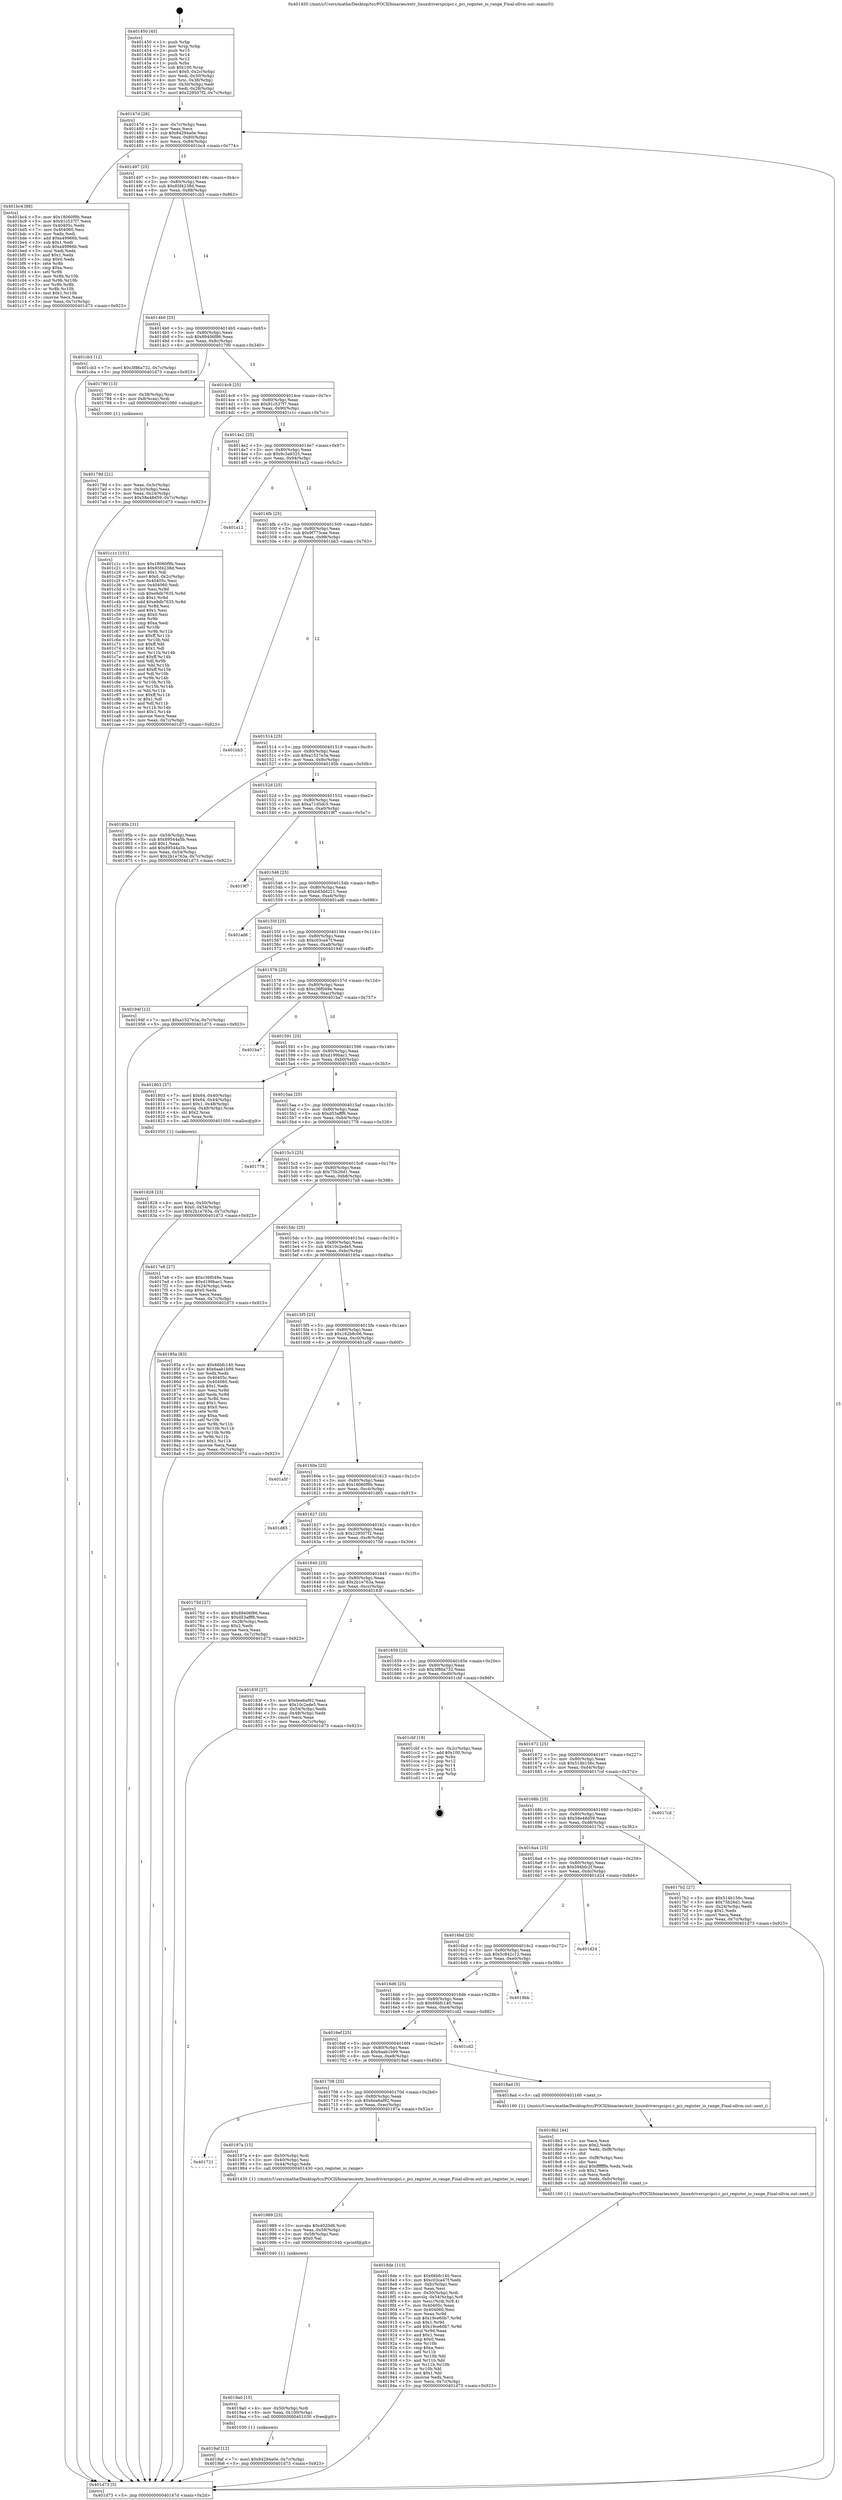 digraph "0x401450" {
  label = "0x401450 (/mnt/c/Users/mathe/Desktop/tcc/POCII/binaries/extr_linuxdriverspcipci.c_pci_register_io_range_Final-ollvm.out::main(0))"
  labelloc = "t"
  node[shape=record]

  Entry [label="",width=0.3,height=0.3,shape=circle,fillcolor=black,style=filled]
  "0x40147d" [label="{
     0x40147d [26]\l
     | [instrs]\l
     &nbsp;&nbsp;0x40147d \<+3\>: mov -0x7c(%rbp),%eax\l
     &nbsp;&nbsp;0x401480 \<+2\>: mov %eax,%ecx\l
     &nbsp;&nbsp;0x401482 \<+6\>: sub $0x84294a0e,%ecx\l
     &nbsp;&nbsp;0x401488 \<+3\>: mov %eax,-0x80(%rbp)\l
     &nbsp;&nbsp;0x40148b \<+6\>: mov %ecx,-0x84(%rbp)\l
     &nbsp;&nbsp;0x401491 \<+6\>: je 0000000000401bc4 \<main+0x774\>\l
  }"]
  "0x401bc4" [label="{
     0x401bc4 [88]\l
     | [instrs]\l
     &nbsp;&nbsp;0x401bc4 \<+5\>: mov $0x18060f9b,%eax\l
     &nbsp;&nbsp;0x401bc9 \<+5\>: mov $0x91c537f7,%ecx\l
     &nbsp;&nbsp;0x401bce \<+7\>: mov 0x40405c,%edx\l
     &nbsp;&nbsp;0x401bd5 \<+7\>: mov 0x404060,%esi\l
     &nbsp;&nbsp;0x401bdc \<+2\>: mov %edx,%edi\l
     &nbsp;&nbsp;0x401bde \<+6\>: add $0xa49966b,%edi\l
     &nbsp;&nbsp;0x401be4 \<+3\>: sub $0x1,%edi\l
     &nbsp;&nbsp;0x401be7 \<+6\>: sub $0xa49966b,%edi\l
     &nbsp;&nbsp;0x401bed \<+3\>: imul %edi,%edx\l
     &nbsp;&nbsp;0x401bf0 \<+3\>: and $0x1,%edx\l
     &nbsp;&nbsp;0x401bf3 \<+3\>: cmp $0x0,%edx\l
     &nbsp;&nbsp;0x401bf6 \<+4\>: sete %r8b\l
     &nbsp;&nbsp;0x401bfa \<+3\>: cmp $0xa,%esi\l
     &nbsp;&nbsp;0x401bfd \<+4\>: setl %r9b\l
     &nbsp;&nbsp;0x401c01 \<+3\>: mov %r8b,%r10b\l
     &nbsp;&nbsp;0x401c04 \<+3\>: and %r9b,%r10b\l
     &nbsp;&nbsp;0x401c07 \<+3\>: xor %r9b,%r8b\l
     &nbsp;&nbsp;0x401c0a \<+3\>: or %r8b,%r10b\l
     &nbsp;&nbsp;0x401c0d \<+4\>: test $0x1,%r10b\l
     &nbsp;&nbsp;0x401c11 \<+3\>: cmovne %ecx,%eax\l
     &nbsp;&nbsp;0x401c14 \<+3\>: mov %eax,-0x7c(%rbp)\l
     &nbsp;&nbsp;0x401c17 \<+5\>: jmp 0000000000401d73 \<main+0x923\>\l
  }"]
  "0x401497" [label="{
     0x401497 [25]\l
     | [instrs]\l
     &nbsp;&nbsp;0x401497 \<+5\>: jmp 000000000040149c \<main+0x4c\>\l
     &nbsp;&nbsp;0x40149c \<+3\>: mov -0x80(%rbp),%eax\l
     &nbsp;&nbsp;0x40149f \<+5\>: sub $0x85f4238d,%eax\l
     &nbsp;&nbsp;0x4014a4 \<+6\>: mov %eax,-0x88(%rbp)\l
     &nbsp;&nbsp;0x4014aa \<+6\>: je 0000000000401cb3 \<main+0x863\>\l
  }"]
  Exit [label="",width=0.3,height=0.3,shape=circle,fillcolor=black,style=filled,peripheries=2]
  "0x401cb3" [label="{
     0x401cb3 [12]\l
     | [instrs]\l
     &nbsp;&nbsp;0x401cb3 \<+7\>: movl $0x3f86a732,-0x7c(%rbp)\l
     &nbsp;&nbsp;0x401cba \<+5\>: jmp 0000000000401d73 \<main+0x923\>\l
  }"]
  "0x4014b0" [label="{
     0x4014b0 [25]\l
     | [instrs]\l
     &nbsp;&nbsp;0x4014b0 \<+5\>: jmp 00000000004014b5 \<main+0x65\>\l
     &nbsp;&nbsp;0x4014b5 \<+3\>: mov -0x80(%rbp),%eax\l
     &nbsp;&nbsp;0x4014b8 \<+5\>: sub $0x89406f86,%eax\l
     &nbsp;&nbsp;0x4014bd \<+6\>: mov %eax,-0x8c(%rbp)\l
     &nbsp;&nbsp;0x4014c3 \<+6\>: je 0000000000401790 \<main+0x340\>\l
  }"]
  "0x4019af" [label="{
     0x4019af [12]\l
     | [instrs]\l
     &nbsp;&nbsp;0x4019af \<+7\>: movl $0x84294a0e,-0x7c(%rbp)\l
     &nbsp;&nbsp;0x4019b6 \<+5\>: jmp 0000000000401d73 \<main+0x923\>\l
  }"]
  "0x401790" [label="{
     0x401790 [13]\l
     | [instrs]\l
     &nbsp;&nbsp;0x401790 \<+4\>: mov -0x38(%rbp),%rax\l
     &nbsp;&nbsp;0x401794 \<+4\>: mov 0x8(%rax),%rdi\l
     &nbsp;&nbsp;0x401798 \<+5\>: call 0000000000401060 \<atoi@plt\>\l
     | [calls]\l
     &nbsp;&nbsp;0x401060 \{1\} (unknown)\l
  }"]
  "0x4014c9" [label="{
     0x4014c9 [25]\l
     | [instrs]\l
     &nbsp;&nbsp;0x4014c9 \<+5\>: jmp 00000000004014ce \<main+0x7e\>\l
     &nbsp;&nbsp;0x4014ce \<+3\>: mov -0x80(%rbp),%eax\l
     &nbsp;&nbsp;0x4014d1 \<+5\>: sub $0x91c537f7,%eax\l
     &nbsp;&nbsp;0x4014d6 \<+6\>: mov %eax,-0x90(%rbp)\l
     &nbsp;&nbsp;0x4014dc \<+6\>: je 0000000000401c1c \<main+0x7cc\>\l
  }"]
  "0x4019a0" [label="{
     0x4019a0 [15]\l
     | [instrs]\l
     &nbsp;&nbsp;0x4019a0 \<+4\>: mov -0x50(%rbp),%rdi\l
     &nbsp;&nbsp;0x4019a4 \<+6\>: mov %eax,-0x100(%rbp)\l
     &nbsp;&nbsp;0x4019aa \<+5\>: call 0000000000401030 \<free@plt\>\l
     | [calls]\l
     &nbsp;&nbsp;0x401030 \{1\} (unknown)\l
  }"]
  "0x401c1c" [label="{
     0x401c1c [151]\l
     | [instrs]\l
     &nbsp;&nbsp;0x401c1c \<+5\>: mov $0x18060f9b,%eax\l
     &nbsp;&nbsp;0x401c21 \<+5\>: mov $0x85f4238d,%ecx\l
     &nbsp;&nbsp;0x401c26 \<+2\>: mov $0x1,%dl\l
     &nbsp;&nbsp;0x401c28 \<+7\>: movl $0x0,-0x2c(%rbp)\l
     &nbsp;&nbsp;0x401c2f \<+7\>: mov 0x40405c,%esi\l
     &nbsp;&nbsp;0x401c36 \<+7\>: mov 0x404060,%edi\l
     &nbsp;&nbsp;0x401c3d \<+3\>: mov %esi,%r8d\l
     &nbsp;&nbsp;0x401c40 \<+7\>: sub $0xe9db7635,%r8d\l
     &nbsp;&nbsp;0x401c47 \<+4\>: sub $0x1,%r8d\l
     &nbsp;&nbsp;0x401c4b \<+7\>: add $0xe9db7635,%r8d\l
     &nbsp;&nbsp;0x401c52 \<+4\>: imul %r8d,%esi\l
     &nbsp;&nbsp;0x401c56 \<+3\>: and $0x1,%esi\l
     &nbsp;&nbsp;0x401c59 \<+3\>: cmp $0x0,%esi\l
     &nbsp;&nbsp;0x401c5c \<+4\>: sete %r9b\l
     &nbsp;&nbsp;0x401c60 \<+3\>: cmp $0xa,%edi\l
     &nbsp;&nbsp;0x401c63 \<+4\>: setl %r10b\l
     &nbsp;&nbsp;0x401c67 \<+3\>: mov %r9b,%r11b\l
     &nbsp;&nbsp;0x401c6a \<+4\>: xor $0xff,%r11b\l
     &nbsp;&nbsp;0x401c6e \<+3\>: mov %r10b,%bl\l
     &nbsp;&nbsp;0x401c71 \<+3\>: xor $0xff,%bl\l
     &nbsp;&nbsp;0x401c74 \<+3\>: xor $0x1,%dl\l
     &nbsp;&nbsp;0x401c77 \<+3\>: mov %r11b,%r14b\l
     &nbsp;&nbsp;0x401c7a \<+4\>: and $0xff,%r14b\l
     &nbsp;&nbsp;0x401c7e \<+3\>: and %dl,%r9b\l
     &nbsp;&nbsp;0x401c81 \<+3\>: mov %bl,%r15b\l
     &nbsp;&nbsp;0x401c84 \<+4\>: and $0xff,%r15b\l
     &nbsp;&nbsp;0x401c88 \<+3\>: and %dl,%r10b\l
     &nbsp;&nbsp;0x401c8b \<+3\>: or %r9b,%r14b\l
     &nbsp;&nbsp;0x401c8e \<+3\>: or %r10b,%r15b\l
     &nbsp;&nbsp;0x401c91 \<+3\>: xor %r15b,%r14b\l
     &nbsp;&nbsp;0x401c94 \<+3\>: or %bl,%r11b\l
     &nbsp;&nbsp;0x401c97 \<+4\>: xor $0xff,%r11b\l
     &nbsp;&nbsp;0x401c9b \<+3\>: or $0x1,%dl\l
     &nbsp;&nbsp;0x401c9e \<+3\>: and %dl,%r11b\l
     &nbsp;&nbsp;0x401ca1 \<+3\>: or %r11b,%r14b\l
     &nbsp;&nbsp;0x401ca4 \<+4\>: test $0x1,%r14b\l
     &nbsp;&nbsp;0x401ca8 \<+3\>: cmovne %ecx,%eax\l
     &nbsp;&nbsp;0x401cab \<+3\>: mov %eax,-0x7c(%rbp)\l
     &nbsp;&nbsp;0x401cae \<+5\>: jmp 0000000000401d73 \<main+0x923\>\l
  }"]
  "0x4014e2" [label="{
     0x4014e2 [25]\l
     | [instrs]\l
     &nbsp;&nbsp;0x4014e2 \<+5\>: jmp 00000000004014e7 \<main+0x97\>\l
     &nbsp;&nbsp;0x4014e7 \<+3\>: mov -0x80(%rbp),%eax\l
     &nbsp;&nbsp;0x4014ea \<+5\>: sub $0x9c3a9325,%eax\l
     &nbsp;&nbsp;0x4014ef \<+6\>: mov %eax,-0x94(%rbp)\l
     &nbsp;&nbsp;0x4014f5 \<+6\>: je 0000000000401a12 \<main+0x5c2\>\l
  }"]
  "0x401989" [label="{
     0x401989 [23]\l
     | [instrs]\l
     &nbsp;&nbsp;0x401989 \<+10\>: movabs $0x4020d6,%rdi\l
     &nbsp;&nbsp;0x401993 \<+3\>: mov %eax,-0x58(%rbp)\l
     &nbsp;&nbsp;0x401996 \<+3\>: mov -0x58(%rbp),%esi\l
     &nbsp;&nbsp;0x401999 \<+2\>: mov $0x0,%al\l
     &nbsp;&nbsp;0x40199b \<+5\>: call 0000000000401040 \<printf@plt\>\l
     | [calls]\l
     &nbsp;&nbsp;0x401040 \{1\} (unknown)\l
  }"]
  "0x401a12" [label="{
     0x401a12\l
  }", style=dashed]
  "0x4014fb" [label="{
     0x4014fb [25]\l
     | [instrs]\l
     &nbsp;&nbsp;0x4014fb \<+5\>: jmp 0000000000401500 \<main+0xb0\>\l
     &nbsp;&nbsp;0x401500 \<+3\>: mov -0x80(%rbp),%eax\l
     &nbsp;&nbsp;0x401503 \<+5\>: sub $0x9f773cae,%eax\l
     &nbsp;&nbsp;0x401508 \<+6\>: mov %eax,-0x98(%rbp)\l
     &nbsp;&nbsp;0x40150e \<+6\>: je 0000000000401bb3 \<main+0x763\>\l
  }"]
  "0x401721" [label="{
     0x401721\l
  }", style=dashed]
  "0x401bb3" [label="{
     0x401bb3\l
  }", style=dashed]
  "0x401514" [label="{
     0x401514 [25]\l
     | [instrs]\l
     &nbsp;&nbsp;0x401514 \<+5\>: jmp 0000000000401519 \<main+0xc9\>\l
     &nbsp;&nbsp;0x401519 \<+3\>: mov -0x80(%rbp),%eax\l
     &nbsp;&nbsp;0x40151c \<+5\>: sub $0xa1527e3a,%eax\l
     &nbsp;&nbsp;0x401521 \<+6\>: mov %eax,-0x9c(%rbp)\l
     &nbsp;&nbsp;0x401527 \<+6\>: je 000000000040195b \<main+0x50b\>\l
  }"]
  "0x40197a" [label="{
     0x40197a [15]\l
     | [instrs]\l
     &nbsp;&nbsp;0x40197a \<+4\>: mov -0x50(%rbp),%rdi\l
     &nbsp;&nbsp;0x40197e \<+3\>: mov -0x40(%rbp),%esi\l
     &nbsp;&nbsp;0x401981 \<+3\>: mov -0x44(%rbp),%edx\l
     &nbsp;&nbsp;0x401984 \<+5\>: call 0000000000401430 \<pci_register_io_range\>\l
     | [calls]\l
     &nbsp;&nbsp;0x401430 \{1\} (/mnt/c/Users/mathe/Desktop/tcc/POCII/binaries/extr_linuxdriverspcipci.c_pci_register_io_range_Final-ollvm.out::pci_register_io_range)\l
  }"]
  "0x40195b" [label="{
     0x40195b [31]\l
     | [instrs]\l
     &nbsp;&nbsp;0x40195b \<+3\>: mov -0x54(%rbp),%eax\l
     &nbsp;&nbsp;0x40195e \<+5\>: sub $0x89544a5b,%eax\l
     &nbsp;&nbsp;0x401963 \<+3\>: add $0x1,%eax\l
     &nbsp;&nbsp;0x401966 \<+5\>: add $0x89544a5b,%eax\l
     &nbsp;&nbsp;0x40196b \<+3\>: mov %eax,-0x54(%rbp)\l
     &nbsp;&nbsp;0x40196e \<+7\>: movl $0x2b1e763a,-0x7c(%rbp)\l
     &nbsp;&nbsp;0x401975 \<+5\>: jmp 0000000000401d73 \<main+0x923\>\l
  }"]
  "0x40152d" [label="{
     0x40152d [25]\l
     | [instrs]\l
     &nbsp;&nbsp;0x40152d \<+5\>: jmp 0000000000401532 \<main+0xe2\>\l
     &nbsp;&nbsp;0x401532 \<+3\>: mov -0x80(%rbp),%eax\l
     &nbsp;&nbsp;0x401535 \<+5\>: sub $0xa71d5dc5,%eax\l
     &nbsp;&nbsp;0x40153a \<+6\>: mov %eax,-0xa0(%rbp)\l
     &nbsp;&nbsp;0x401540 \<+6\>: je 00000000004019f7 \<main+0x5a7\>\l
  }"]
  "0x4018de" [label="{
     0x4018de [113]\l
     | [instrs]\l
     &nbsp;&nbsp;0x4018de \<+5\>: mov $0x66bfc140,%ecx\l
     &nbsp;&nbsp;0x4018e3 \<+5\>: mov $0xc03ca47f,%edx\l
     &nbsp;&nbsp;0x4018e8 \<+6\>: mov -0xfc(%rbp),%esi\l
     &nbsp;&nbsp;0x4018ee \<+3\>: imul %eax,%esi\l
     &nbsp;&nbsp;0x4018f1 \<+4\>: mov -0x50(%rbp),%rdi\l
     &nbsp;&nbsp;0x4018f5 \<+4\>: movslq -0x54(%rbp),%r8\l
     &nbsp;&nbsp;0x4018f9 \<+4\>: mov %esi,(%rdi,%r8,4)\l
     &nbsp;&nbsp;0x4018fd \<+7\>: mov 0x40405c,%eax\l
     &nbsp;&nbsp;0x401904 \<+7\>: mov 0x404060,%esi\l
     &nbsp;&nbsp;0x40190b \<+3\>: mov %eax,%r9d\l
     &nbsp;&nbsp;0x40190e \<+7\>: sub $0x19ce60b7,%r9d\l
     &nbsp;&nbsp;0x401915 \<+4\>: sub $0x1,%r9d\l
     &nbsp;&nbsp;0x401919 \<+7\>: add $0x19ce60b7,%r9d\l
     &nbsp;&nbsp;0x401920 \<+4\>: imul %r9d,%eax\l
     &nbsp;&nbsp;0x401924 \<+3\>: and $0x1,%eax\l
     &nbsp;&nbsp;0x401927 \<+3\>: cmp $0x0,%eax\l
     &nbsp;&nbsp;0x40192a \<+4\>: sete %r10b\l
     &nbsp;&nbsp;0x40192e \<+3\>: cmp $0xa,%esi\l
     &nbsp;&nbsp;0x401931 \<+4\>: setl %r11b\l
     &nbsp;&nbsp;0x401935 \<+3\>: mov %r10b,%bl\l
     &nbsp;&nbsp;0x401938 \<+3\>: and %r11b,%bl\l
     &nbsp;&nbsp;0x40193b \<+3\>: xor %r11b,%r10b\l
     &nbsp;&nbsp;0x40193e \<+3\>: or %r10b,%bl\l
     &nbsp;&nbsp;0x401941 \<+3\>: test $0x1,%bl\l
     &nbsp;&nbsp;0x401944 \<+3\>: cmovne %edx,%ecx\l
     &nbsp;&nbsp;0x401947 \<+3\>: mov %ecx,-0x7c(%rbp)\l
     &nbsp;&nbsp;0x40194a \<+5\>: jmp 0000000000401d73 \<main+0x923\>\l
  }"]
  "0x4019f7" [label="{
     0x4019f7\l
  }", style=dashed]
  "0x401546" [label="{
     0x401546 [25]\l
     | [instrs]\l
     &nbsp;&nbsp;0x401546 \<+5\>: jmp 000000000040154b \<main+0xfb\>\l
     &nbsp;&nbsp;0x40154b \<+3\>: mov -0x80(%rbp),%eax\l
     &nbsp;&nbsp;0x40154e \<+5\>: sub $0xbd3dd221,%eax\l
     &nbsp;&nbsp;0x401553 \<+6\>: mov %eax,-0xa4(%rbp)\l
     &nbsp;&nbsp;0x401559 \<+6\>: je 0000000000401ad6 \<main+0x686\>\l
  }"]
  "0x4018b2" [label="{
     0x4018b2 [44]\l
     | [instrs]\l
     &nbsp;&nbsp;0x4018b2 \<+2\>: xor %ecx,%ecx\l
     &nbsp;&nbsp;0x4018b4 \<+5\>: mov $0x2,%edx\l
     &nbsp;&nbsp;0x4018b9 \<+6\>: mov %edx,-0xf8(%rbp)\l
     &nbsp;&nbsp;0x4018bf \<+1\>: cltd\l
     &nbsp;&nbsp;0x4018c0 \<+6\>: mov -0xf8(%rbp),%esi\l
     &nbsp;&nbsp;0x4018c6 \<+2\>: idiv %esi\l
     &nbsp;&nbsp;0x4018c8 \<+6\>: imul $0xfffffffe,%edx,%edx\l
     &nbsp;&nbsp;0x4018ce \<+3\>: sub $0x1,%ecx\l
     &nbsp;&nbsp;0x4018d1 \<+2\>: sub %ecx,%edx\l
     &nbsp;&nbsp;0x4018d3 \<+6\>: mov %edx,-0xfc(%rbp)\l
     &nbsp;&nbsp;0x4018d9 \<+5\>: call 0000000000401160 \<next_i\>\l
     | [calls]\l
     &nbsp;&nbsp;0x401160 \{1\} (/mnt/c/Users/mathe/Desktop/tcc/POCII/binaries/extr_linuxdriverspcipci.c_pci_register_io_range_Final-ollvm.out::next_i)\l
  }"]
  "0x401ad6" [label="{
     0x401ad6\l
  }", style=dashed]
  "0x40155f" [label="{
     0x40155f [25]\l
     | [instrs]\l
     &nbsp;&nbsp;0x40155f \<+5\>: jmp 0000000000401564 \<main+0x114\>\l
     &nbsp;&nbsp;0x401564 \<+3\>: mov -0x80(%rbp),%eax\l
     &nbsp;&nbsp;0x401567 \<+5\>: sub $0xc03ca47f,%eax\l
     &nbsp;&nbsp;0x40156c \<+6\>: mov %eax,-0xa8(%rbp)\l
     &nbsp;&nbsp;0x401572 \<+6\>: je 000000000040194f \<main+0x4ff\>\l
  }"]
  "0x401708" [label="{
     0x401708 [25]\l
     | [instrs]\l
     &nbsp;&nbsp;0x401708 \<+5\>: jmp 000000000040170d \<main+0x2bd\>\l
     &nbsp;&nbsp;0x40170d \<+3\>: mov -0x80(%rbp),%eax\l
     &nbsp;&nbsp;0x401710 \<+5\>: sub $0x6ea6af92,%eax\l
     &nbsp;&nbsp;0x401715 \<+6\>: mov %eax,-0xec(%rbp)\l
     &nbsp;&nbsp;0x40171b \<+6\>: je 000000000040197a \<main+0x52a\>\l
  }"]
  "0x40194f" [label="{
     0x40194f [12]\l
     | [instrs]\l
     &nbsp;&nbsp;0x40194f \<+7\>: movl $0xa1527e3a,-0x7c(%rbp)\l
     &nbsp;&nbsp;0x401956 \<+5\>: jmp 0000000000401d73 \<main+0x923\>\l
  }"]
  "0x401578" [label="{
     0x401578 [25]\l
     | [instrs]\l
     &nbsp;&nbsp;0x401578 \<+5\>: jmp 000000000040157d \<main+0x12d\>\l
     &nbsp;&nbsp;0x40157d \<+3\>: mov -0x80(%rbp),%eax\l
     &nbsp;&nbsp;0x401580 \<+5\>: sub $0xc36f049e,%eax\l
     &nbsp;&nbsp;0x401585 \<+6\>: mov %eax,-0xac(%rbp)\l
     &nbsp;&nbsp;0x40158b \<+6\>: je 0000000000401ba7 \<main+0x757\>\l
  }"]
  "0x4018ad" [label="{
     0x4018ad [5]\l
     | [instrs]\l
     &nbsp;&nbsp;0x4018ad \<+5\>: call 0000000000401160 \<next_i\>\l
     | [calls]\l
     &nbsp;&nbsp;0x401160 \{1\} (/mnt/c/Users/mathe/Desktop/tcc/POCII/binaries/extr_linuxdriverspcipci.c_pci_register_io_range_Final-ollvm.out::next_i)\l
  }"]
  "0x401ba7" [label="{
     0x401ba7\l
  }", style=dashed]
  "0x401591" [label="{
     0x401591 [25]\l
     | [instrs]\l
     &nbsp;&nbsp;0x401591 \<+5\>: jmp 0000000000401596 \<main+0x146\>\l
     &nbsp;&nbsp;0x401596 \<+3\>: mov -0x80(%rbp),%eax\l
     &nbsp;&nbsp;0x401599 \<+5\>: sub $0xd199bac1,%eax\l
     &nbsp;&nbsp;0x40159e \<+6\>: mov %eax,-0xb0(%rbp)\l
     &nbsp;&nbsp;0x4015a4 \<+6\>: je 0000000000401803 \<main+0x3b3\>\l
  }"]
  "0x4016ef" [label="{
     0x4016ef [25]\l
     | [instrs]\l
     &nbsp;&nbsp;0x4016ef \<+5\>: jmp 00000000004016f4 \<main+0x2a4\>\l
     &nbsp;&nbsp;0x4016f4 \<+3\>: mov -0x80(%rbp),%eax\l
     &nbsp;&nbsp;0x4016f7 \<+5\>: sub $0x6aab1b99,%eax\l
     &nbsp;&nbsp;0x4016fc \<+6\>: mov %eax,-0xe8(%rbp)\l
     &nbsp;&nbsp;0x401702 \<+6\>: je 00000000004018ad \<main+0x45d\>\l
  }"]
  "0x401803" [label="{
     0x401803 [37]\l
     | [instrs]\l
     &nbsp;&nbsp;0x401803 \<+7\>: movl $0x64,-0x40(%rbp)\l
     &nbsp;&nbsp;0x40180a \<+7\>: movl $0x64,-0x44(%rbp)\l
     &nbsp;&nbsp;0x401811 \<+7\>: movl $0x1,-0x48(%rbp)\l
     &nbsp;&nbsp;0x401818 \<+4\>: movslq -0x48(%rbp),%rax\l
     &nbsp;&nbsp;0x40181c \<+4\>: shl $0x2,%rax\l
     &nbsp;&nbsp;0x401820 \<+3\>: mov %rax,%rdi\l
     &nbsp;&nbsp;0x401823 \<+5\>: call 0000000000401050 \<malloc@plt\>\l
     | [calls]\l
     &nbsp;&nbsp;0x401050 \{1\} (unknown)\l
  }"]
  "0x4015aa" [label="{
     0x4015aa [25]\l
     | [instrs]\l
     &nbsp;&nbsp;0x4015aa \<+5\>: jmp 00000000004015af \<main+0x15f\>\l
     &nbsp;&nbsp;0x4015af \<+3\>: mov -0x80(%rbp),%eax\l
     &nbsp;&nbsp;0x4015b2 \<+5\>: sub $0xd53afff6,%eax\l
     &nbsp;&nbsp;0x4015b7 \<+6\>: mov %eax,-0xb4(%rbp)\l
     &nbsp;&nbsp;0x4015bd \<+6\>: je 0000000000401778 \<main+0x328\>\l
  }"]
  "0x401cd2" [label="{
     0x401cd2\l
  }", style=dashed]
  "0x401778" [label="{
     0x401778\l
  }", style=dashed]
  "0x4015c3" [label="{
     0x4015c3 [25]\l
     | [instrs]\l
     &nbsp;&nbsp;0x4015c3 \<+5\>: jmp 00000000004015c8 \<main+0x178\>\l
     &nbsp;&nbsp;0x4015c8 \<+3\>: mov -0x80(%rbp),%eax\l
     &nbsp;&nbsp;0x4015cb \<+5\>: sub $0x75b26d1,%eax\l
     &nbsp;&nbsp;0x4015d0 \<+6\>: mov %eax,-0xb8(%rbp)\l
     &nbsp;&nbsp;0x4015d6 \<+6\>: je 00000000004017e8 \<main+0x398\>\l
  }"]
  "0x4016d6" [label="{
     0x4016d6 [25]\l
     | [instrs]\l
     &nbsp;&nbsp;0x4016d6 \<+5\>: jmp 00000000004016db \<main+0x28b\>\l
     &nbsp;&nbsp;0x4016db \<+3\>: mov -0x80(%rbp),%eax\l
     &nbsp;&nbsp;0x4016de \<+5\>: sub $0x66bfc140,%eax\l
     &nbsp;&nbsp;0x4016e3 \<+6\>: mov %eax,-0xe4(%rbp)\l
     &nbsp;&nbsp;0x4016e9 \<+6\>: je 0000000000401cd2 \<main+0x882\>\l
  }"]
  "0x4017e8" [label="{
     0x4017e8 [27]\l
     | [instrs]\l
     &nbsp;&nbsp;0x4017e8 \<+5\>: mov $0xc36f049e,%eax\l
     &nbsp;&nbsp;0x4017ed \<+5\>: mov $0xd199bac1,%ecx\l
     &nbsp;&nbsp;0x4017f2 \<+3\>: mov -0x24(%rbp),%edx\l
     &nbsp;&nbsp;0x4017f5 \<+3\>: cmp $0x0,%edx\l
     &nbsp;&nbsp;0x4017f8 \<+3\>: cmove %ecx,%eax\l
     &nbsp;&nbsp;0x4017fb \<+3\>: mov %eax,-0x7c(%rbp)\l
     &nbsp;&nbsp;0x4017fe \<+5\>: jmp 0000000000401d73 \<main+0x923\>\l
  }"]
  "0x4015dc" [label="{
     0x4015dc [25]\l
     | [instrs]\l
     &nbsp;&nbsp;0x4015dc \<+5\>: jmp 00000000004015e1 \<main+0x191\>\l
     &nbsp;&nbsp;0x4015e1 \<+3\>: mov -0x80(%rbp),%eax\l
     &nbsp;&nbsp;0x4015e4 \<+5\>: sub $0x10c2ede5,%eax\l
     &nbsp;&nbsp;0x4015e9 \<+6\>: mov %eax,-0xbc(%rbp)\l
     &nbsp;&nbsp;0x4015ef \<+6\>: je 000000000040185a \<main+0x40a\>\l
  }"]
  "0x4019bb" [label="{
     0x4019bb\l
  }", style=dashed]
  "0x40185a" [label="{
     0x40185a [83]\l
     | [instrs]\l
     &nbsp;&nbsp;0x40185a \<+5\>: mov $0x66bfc140,%eax\l
     &nbsp;&nbsp;0x40185f \<+5\>: mov $0x6aab1b99,%ecx\l
     &nbsp;&nbsp;0x401864 \<+2\>: xor %edx,%edx\l
     &nbsp;&nbsp;0x401866 \<+7\>: mov 0x40405c,%esi\l
     &nbsp;&nbsp;0x40186d \<+7\>: mov 0x404060,%edi\l
     &nbsp;&nbsp;0x401874 \<+3\>: sub $0x1,%edx\l
     &nbsp;&nbsp;0x401877 \<+3\>: mov %esi,%r8d\l
     &nbsp;&nbsp;0x40187a \<+3\>: add %edx,%r8d\l
     &nbsp;&nbsp;0x40187d \<+4\>: imul %r8d,%esi\l
     &nbsp;&nbsp;0x401881 \<+3\>: and $0x1,%esi\l
     &nbsp;&nbsp;0x401884 \<+3\>: cmp $0x0,%esi\l
     &nbsp;&nbsp;0x401887 \<+4\>: sete %r9b\l
     &nbsp;&nbsp;0x40188b \<+3\>: cmp $0xa,%edi\l
     &nbsp;&nbsp;0x40188e \<+4\>: setl %r10b\l
     &nbsp;&nbsp;0x401892 \<+3\>: mov %r9b,%r11b\l
     &nbsp;&nbsp;0x401895 \<+3\>: and %r10b,%r11b\l
     &nbsp;&nbsp;0x401898 \<+3\>: xor %r10b,%r9b\l
     &nbsp;&nbsp;0x40189b \<+3\>: or %r9b,%r11b\l
     &nbsp;&nbsp;0x40189e \<+4\>: test $0x1,%r11b\l
     &nbsp;&nbsp;0x4018a2 \<+3\>: cmovne %ecx,%eax\l
     &nbsp;&nbsp;0x4018a5 \<+3\>: mov %eax,-0x7c(%rbp)\l
     &nbsp;&nbsp;0x4018a8 \<+5\>: jmp 0000000000401d73 \<main+0x923\>\l
  }"]
  "0x4015f5" [label="{
     0x4015f5 [25]\l
     | [instrs]\l
     &nbsp;&nbsp;0x4015f5 \<+5\>: jmp 00000000004015fa \<main+0x1aa\>\l
     &nbsp;&nbsp;0x4015fa \<+3\>: mov -0x80(%rbp),%eax\l
     &nbsp;&nbsp;0x4015fd \<+5\>: sub $0x162b8c06,%eax\l
     &nbsp;&nbsp;0x401602 \<+6\>: mov %eax,-0xc0(%rbp)\l
     &nbsp;&nbsp;0x401608 \<+6\>: je 0000000000401a5f \<main+0x60f\>\l
  }"]
  "0x4016bd" [label="{
     0x4016bd [25]\l
     | [instrs]\l
     &nbsp;&nbsp;0x4016bd \<+5\>: jmp 00000000004016c2 \<main+0x272\>\l
     &nbsp;&nbsp;0x4016c2 \<+3\>: mov -0x80(%rbp),%eax\l
     &nbsp;&nbsp;0x4016c5 \<+5\>: sub $0x5c842c12,%eax\l
     &nbsp;&nbsp;0x4016ca \<+6\>: mov %eax,-0xe0(%rbp)\l
     &nbsp;&nbsp;0x4016d0 \<+6\>: je 00000000004019bb \<main+0x56b\>\l
  }"]
  "0x401a5f" [label="{
     0x401a5f\l
  }", style=dashed]
  "0x40160e" [label="{
     0x40160e [25]\l
     | [instrs]\l
     &nbsp;&nbsp;0x40160e \<+5\>: jmp 0000000000401613 \<main+0x1c3\>\l
     &nbsp;&nbsp;0x401613 \<+3\>: mov -0x80(%rbp),%eax\l
     &nbsp;&nbsp;0x401616 \<+5\>: sub $0x18060f9b,%eax\l
     &nbsp;&nbsp;0x40161b \<+6\>: mov %eax,-0xc4(%rbp)\l
     &nbsp;&nbsp;0x401621 \<+6\>: je 0000000000401d65 \<main+0x915\>\l
  }"]
  "0x401d24" [label="{
     0x401d24\l
  }", style=dashed]
  "0x401d65" [label="{
     0x401d65\l
  }", style=dashed]
  "0x401627" [label="{
     0x401627 [25]\l
     | [instrs]\l
     &nbsp;&nbsp;0x401627 \<+5\>: jmp 000000000040162c \<main+0x1dc\>\l
     &nbsp;&nbsp;0x40162c \<+3\>: mov -0x80(%rbp),%eax\l
     &nbsp;&nbsp;0x40162f \<+5\>: sub $0x229507f2,%eax\l
     &nbsp;&nbsp;0x401634 \<+6\>: mov %eax,-0xc8(%rbp)\l
     &nbsp;&nbsp;0x40163a \<+6\>: je 000000000040175d \<main+0x30d\>\l
  }"]
  "0x401828" [label="{
     0x401828 [23]\l
     | [instrs]\l
     &nbsp;&nbsp;0x401828 \<+4\>: mov %rax,-0x50(%rbp)\l
     &nbsp;&nbsp;0x40182c \<+7\>: movl $0x0,-0x54(%rbp)\l
     &nbsp;&nbsp;0x401833 \<+7\>: movl $0x2b1e763a,-0x7c(%rbp)\l
     &nbsp;&nbsp;0x40183a \<+5\>: jmp 0000000000401d73 \<main+0x923\>\l
  }"]
  "0x40175d" [label="{
     0x40175d [27]\l
     | [instrs]\l
     &nbsp;&nbsp;0x40175d \<+5\>: mov $0x89406f86,%eax\l
     &nbsp;&nbsp;0x401762 \<+5\>: mov $0xd53afff6,%ecx\l
     &nbsp;&nbsp;0x401767 \<+3\>: mov -0x28(%rbp),%edx\l
     &nbsp;&nbsp;0x40176a \<+3\>: cmp $0x2,%edx\l
     &nbsp;&nbsp;0x40176d \<+3\>: cmovne %ecx,%eax\l
     &nbsp;&nbsp;0x401770 \<+3\>: mov %eax,-0x7c(%rbp)\l
     &nbsp;&nbsp;0x401773 \<+5\>: jmp 0000000000401d73 \<main+0x923\>\l
  }"]
  "0x401640" [label="{
     0x401640 [25]\l
     | [instrs]\l
     &nbsp;&nbsp;0x401640 \<+5\>: jmp 0000000000401645 \<main+0x1f5\>\l
     &nbsp;&nbsp;0x401645 \<+3\>: mov -0x80(%rbp),%eax\l
     &nbsp;&nbsp;0x401648 \<+5\>: sub $0x2b1e763a,%eax\l
     &nbsp;&nbsp;0x40164d \<+6\>: mov %eax,-0xcc(%rbp)\l
     &nbsp;&nbsp;0x401653 \<+6\>: je 000000000040183f \<main+0x3ef\>\l
  }"]
  "0x401d73" [label="{
     0x401d73 [5]\l
     | [instrs]\l
     &nbsp;&nbsp;0x401d73 \<+5\>: jmp 000000000040147d \<main+0x2d\>\l
  }"]
  "0x401450" [label="{
     0x401450 [45]\l
     | [instrs]\l
     &nbsp;&nbsp;0x401450 \<+1\>: push %rbp\l
     &nbsp;&nbsp;0x401451 \<+3\>: mov %rsp,%rbp\l
     &nbsp;&nbsp;0x401454 \<+2\>: push %r15\l
     &nbsp;&nbsp;0x401456 \<+2\>: push %r14\l
     &nbsp;&nbsp;0x401458 \<+2\>: push %r12\l
     &nbsp;&nbsp;0x40145a \<+1\>: push %rbx\l
     &nbsp;&nbsp;0x40145b \<+7\>: sub $0x100,%rsp\l
     &nbsp;&nbsp;0x401462 \<+7\>: movl $0x0,-0x2c(%rbp)\l
     &nbsp;&nbsp;0x401469 \<+3\>: mov %edi,-0x30(%rbp)\l
     &nbsp;&nbsp;0x40146c \<+4\>: mov %rsi,-0x38(%rbp)\l
     &nbsp;&nbsp;0x401470 \<+3\>: mov -0x30(%rbp),%edi\l
     &nbsp;&nbsp;0x401473 \<+3\>: mov %edi,-0x28(%rbp)\l
     &nbsp;&nbsp;0x401476 \<+7\>: movl $0x229507f2,-0x7c(%rbp)\l
  }"]
  "0x40179d" [label="{
     0x40179d [21]\l
     | [instrs]\l
     &nbsp;&nbsp;0x40179d \<+3\>: mov %eax,-0x3c(%rbp)\l
     &nbsp;&nbsp;0x4017a0 \<+3\>: mov -0x3c(%rbp),%eax\l
     &nbsp;&nbsp;0x4017a3 \<+3\>: mov %eax,-0x24(%rbp)\l
     &nbsp;&nbsp;0x4017a6 \<+7\>: movl $0x58e48d59,-0x7c(%rbp)\l
     &nbsp;&nbsp;0x4017ad \<+5\>: jmp 0000000000401d73 \<main+0x923\>\l
  }"]
  "0x4016a4" [label="{
     0x4016a4 [25]\l
     | [instrs]\l
     &nbsp;&nbsp;0x4016a4 \<+5\>: jmp 00000000004016a9 \<main+0x259\>\l
     &nbsp;&nbsp;0x4016a9 \<+3\>: mov -0x80(%rbp),%eax\l
     &nbsp;&nbsp;0x4016ac \<+5\>: sub $0x594bfc2f,%eax\l
     &nbsp;&nbsp;0x4016b1 \<+6\>: mov %eax,-0xdc(%rbp)\l
     &nbsp;&nbsp;0x4016b7 \<+6\>: je 0000000000401d24 \<main+0x8d4\>\l
  }"]
  "0x40183f" [label="{
     0x40183f [27]\l
     | [instrs]\l
     &nbsp;&nbsp;0x40183f \<+5\>: mov $0x6ea6af92,%eax\l
     &nbsp;&nbsp;0x401844 \<+5\>: mov $0x10c2ede5,%ecx\l
     &nbsp;&nbsp;0x401849 \<+3\>: mov -0x54(%rbp),%edx\l
     &nbsp;&nbsp;0x40184c \<+3\>: cmp -0x48(%rbp),%edx\l
     &nbsp;&nbsp;0x40184f \<+3\>: cmovl %ecx,%eax\l
     &nbsp;&nbsp;0x401852 \<+3\>: mov %eax,-0x7c(%rbp)\l
     &nbsp;&nbsp;0x401855 \<+5\>: jmp 0000000000401d73 \<main+0x923\>\l
  }"]
  "0x401659" [label="{
     0x401659 [25]\l
     | [instrs]\l
     &nbsp;&nbsp;0x401659 \<+5\>: jmp 000000000040165e \<main+0x20e\>\l
     &nbsp;&nbsp;0x40165e \<+3\>: mov -0x80(%rbp),%eax\l
     &nbsp;&nbsp;0x401661 \<+5\>: sub $0x3f86a732,%eax\l
     &nbsp;&nbsp;0x401666 \<+6\>: mov %eax,-0xd0(%rbp)\l
     &nbsp;&nbsp;0x40166c \<+6\>: je 0000000000401cbf \<main+0x86f\>\l
  }"]
  "0x4017b2" [label="{
     0x4017b2 [27]\l
     | [instrs]\l
     &nbsp;&nbsp;0x4017b2 \<+5\>: mov $0x514b156c,%eax\l
     &nbsp;&nbsp;0x4017b7 \<+5\>: mov $0x75b26d1,%ecx\l
     &nbsp;&nbsp;0x4017bc \<+3\>: mov -0x24(%rbp),%edx\l
     &nbsp;&nbsp;0x4017bf \<+3\>: cmp $0x1,%edx\l
     &nbsp;&nbsp;0x4017c2 \<+3\>: cmovl %ecx,%eax\l
     &nbsp;&nbsp;0x4017c5 \<+3\>: mov %eax,-0x7c(%rbp)\l
     &nbsp;&nbsp;0x4017c8 \<+5\>: jmp 0000000000401d73 \<main+0x923\>\l
  }"]
  "0x401cbf" [label="{
     0x401cbf [19]\l
     | [instrs]\l
     &nbsp;&nbsp;0x401cbf \<+3\>: mov -0x2c(%rbp),%eax\l
     &nbsp;&nbsp;0x401cc2 \<+7\>: add $0x100,%rsp\l
     &nbsp;&nbsp;0x401cc9 \<+1\>: pop %rbx\l
     &nbsp;&nbsp;0x401cca \<+2\>: pop %r12\l
     &nbsp;&nbsp;0x401ccc \<+2\>: pop %r14\l
     &nbsp;&nbsp;0x401cce \<+2\>: pop %r15\l
     &nbsp;&nbsp;0x401cd0 \<+1\>: pop %rbp\l
     &nbsp;&nbsp;0x401cd1 \<+1\>: ret\l
  }"]
  "0x401672" [label="{
     0x401672 [25]\l
     | [instrs]\l
     &nbsp;&nbsp;0x401672 \<+5\>: jmp 0000000000401677 \<main+0x227\>\l
     &nbsp;&nbsp;0x401677 \<+3\>: mov -0x80(%rbp),%eax\l
     &nbsp;&nbsp;0x40167a \<+5\>: sub $0x514b156c,%eax\l
     &nbsp;&nbsp;0x40167f \<+6\>: mov %eax,-0xd4(%rbp)\l
     &nbsp;&nbsp;0x401685 \<+6\>: je 00000000004017cd \<main+0x37d\>\l
  }"]
  "0x40168b" [label="{
     0x40168b [25]\l
     | [instrs]\l
     &nbsp;&nbsp;0x40168b \<+5\>: jmp 0000000000401690 \<main+0x240\>\l
     &nbsp;&nbsp;0x401690 \<+3\>: mov -0x80(%rbp),%eax\l
     &nbsp;&nbsp;0x401693 \<+5\>: sub $0x58e48d59,%eax\l
     &nbsp;&nbsp;0x401698 \<+6\>: mov %eax,-0xd8(%rbp)\l
     &nbsp;&nbsp;0x40169e \<+6\>: je 00000000004017b2 \<main+0x362\>\l
  }"]
  "0x4017cd" [label="{
     0x4017cd\l
  }", style=dashed]
  Entry -> "0x401450" [label=" 1"]
  "0x40147d" -> "0x401bc4" [label=" 1"]
  "0x40147d" -> "0x401497" [label=" 15"]
  "0x401cbf" -> Exit [label=" 1"]
  "0x401497" -> "0x401cb3" [label=" 1"]
  "0x401497" -> "0x4014b0" [label=" 14"]
  "0x401cb3" -> "0x401d73" [label=" 1"]
  "0x4014b0" -> "0x401790" [label=" 1"]
  "0x4014b0" -> "0x4014c9" [label=" 13"]
  "0x401c1c" -> "0x401d73" [label=" 1"]
  "0x4014c9" -> "0x401c1c" [label=" 1"]
  "0x4014c9" -> "0x4014e2" [label=" 12"]
  "0x401bc4" -> "0x401d73" [label=" 1"]
  "0x4014e2" -> "0x401a12" [label=" 0"]
  "0x4014e2" -> "0x4014fb" [label=" 12"]
  "0x4019af" -> "0x401d73" [label=" 1"]
  "0x4014fb" -> "0x401bb3" [label=" 0"]
  "0x4014fb" -> "0x401514" [label=" 12"]
  "0x4019a0" -> "0x4019af" [label=" 1"]
  "0x401514" -> "0x40195b" [label=" 1"]
  "0x401514" -> "0x40152d" [label=" 11"]
  "0x401989" -> "0x4019a0" [label=" 1"]
  "0x40152d" -> "0x4019f7" [label=" 0"]
  "0x40152d" -> "0x401546" [label=" 11"]
  "0x401708" -> "0x401721" [label=" 0"]
  "0x401546" -> "0x401ad6" [label=" 0"]
  "0x401546" -> "0x40155f" [label=" 11"]
  "0x401708" -> "0x40197a" [label=" 1"]
  "0x40155f" -> "0x40194f" [label=" 1"]
  "0x40155f" -> "0x401578" [label=" 10"]
  "0x40197a" -> "0x401989" [label=" 1"]
  "0x401578" -> "0x401ba7" [label=" 0"]
  "0x401578" -> "0x401591" [label=" 10"]
  "0x40195b" -> "0x401d73" [label=" 1"]
  "0x401591" -> "0x401803" [label=" 1"]
  "0x401591" -> "0x4015aa" [label=" 9"]
  "0x4018de" -> "0x401d73" [label=" 1"]
  "0x4015aa" -> "0x401778" [label=" 0"]
  "0x4015aa" -> "0x4015c3" [label=" 9"]
  "0x4018b2" -> "0x4018de" [label=" 1"]
  "0x4015c3" -> "0x4017e8" [label=" 1"]
  "0x4015c3" -> "0x4015dc" [label=" 8"]
  "0x4016ef" -> "0x401708" [label=" 1"]
  "0x4015dc" -> "0x40185a" [label=" 1"]
  "0x4015dc" -> "0x4015f5" [label=" 7"]
  "0x4016ef" -> "0x4018ad" [label=" 1"]
  "0x4015f5" -> "0x401a5f" [label=" 0"]
  "0x4015f5" -> "0x40160e" [label=" 7"]
  "0x4016d6" -> "0x4016ef" [label=" 2"]
  "0x40160e" -> "0x401d65" [label=" 0"]
  "0x40160e" -> "0x401627" [label=" 7"]
  "0x4016d6" -> "0x401cd2" [label=" 0"]
  "0x401627" -> "0x40175d" [label=" 1"]
  "0x401627" -> "0x401640" [label=" 6"]
  "0x40175d" -> "0x401d73" [label=" 1"]
  "0x401450" -> "0x40147d" [label=" 1"]
  "0x401d73" -> "0x40147d" [label=" 15"]
  "0x401790" -> "0x40179d" [label=" 1"]
  "0x40179d" -> "0x401d73" [label=" 1"]
  "0x4016bd" -> "0x4016d6" [label=" 2"]
  "0x401640" -> "0x40183f" [label=" 2"]
  "0x401640" -> "0x401659" [label=" 4"]
  "0x4016bd" -> "0x4019bb" [label=" 0"]
  "0x401659" -> "0x401cbf" [label=" 1"]
  "0x401659" -> "0x401672" [label=" 3"]
  "0x40194f" -> "0x401d73" [label=" 1"]
  "0x401672" -> "0x4017cd" [label=" 0"]
  "0x401672" -> "0x40168b" [label=" 3"]
  "0x4016a4" -> "0x4016bd" [label=" 2"]
  "0x40168b" -> "0x4017b2" [label=" 1"]
  "0x40168b" -> "0x4016a4" [label=" 2"]
  "0x4017b2" -> "0x401d73" [label=" 1"]
  "0x4017e8" -> "0x401d73" [label=" 1"]
  "0x401803" -> "0x401828" [label=" 1"]
  "0x401828" -> "0x401d73" [label=" 1"]
  "0x40183f" -> "0x401d73" [label=" 2"]
  "0x40185a" -> "0x401d73" [label=" 1"]
  "0x4018ad" -> "0x4018b2" [label=" 1"]
  "0x4016a4" -> "0x401d24" [label=" 0"]
}
